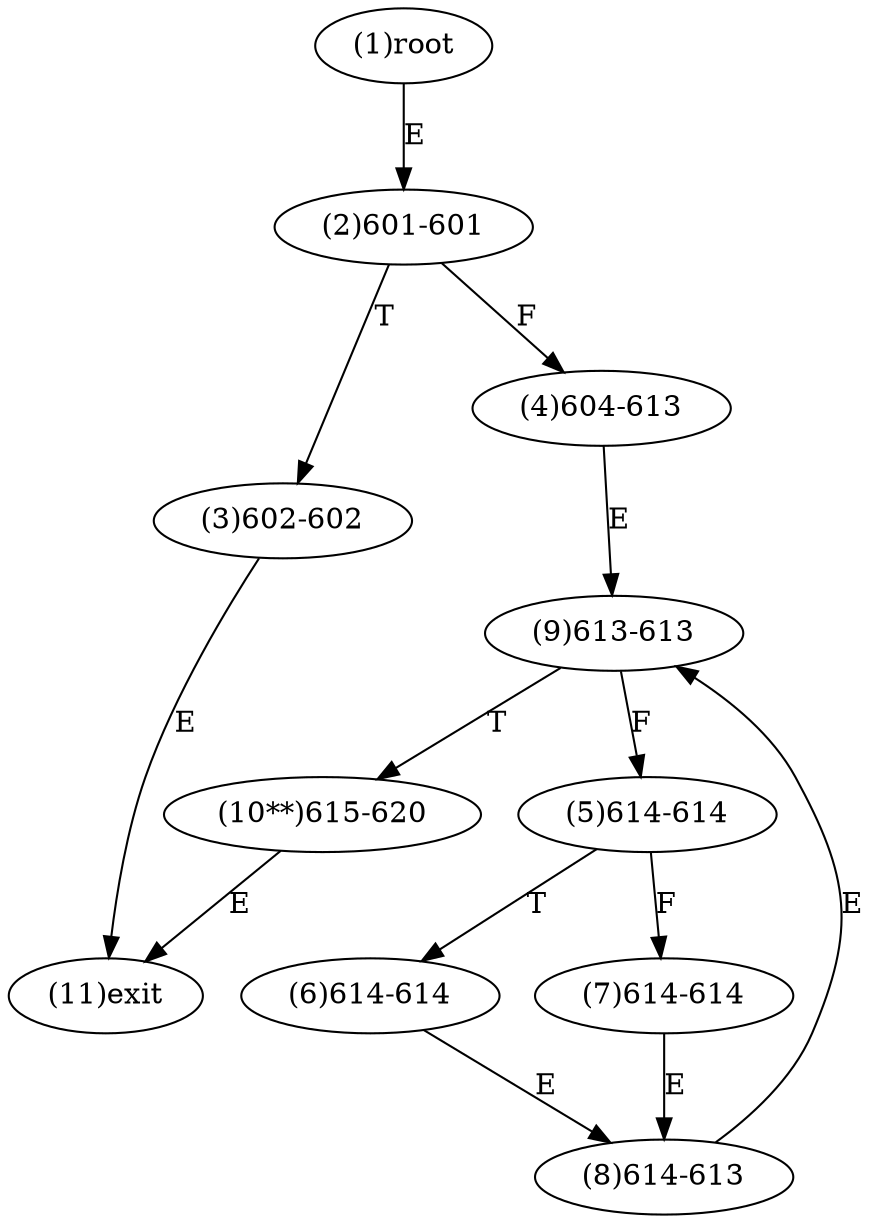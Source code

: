digraph "" { 
1[ label="(1)root"];
2[ label="(2)601-601"];
3[ label="(3)602-602"];
4[ label="(4)604-613"];
5[ label="(5)614-614"];
6[ label="(6)614-614"];
7[ label="(7)614-614"];
8[ label="(8)614-613"];
9[ label="(9)613-613"];
10[ label="(10**)615-620"];
11[ label="(11)exit"];
1->2[ label="E"];
2->4[ label="F"];
2->3[ label="T"];
3->11[ label="E"];
4->9[ label="E"];
5->7[ label="F"];
5->6[ label="T"];
6->8[ label="E"];
7->8[ label="E"];
8->9[ label="E"];
9->5[ label="F"];
9->10[ label="T"];
10->11[ label="E"];
}